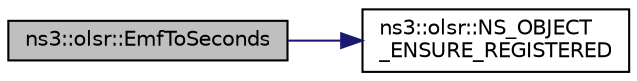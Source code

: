 digraph "ns3::olsr::EmfToSeconds"
{
  edge [fontname="Helvetica",fontsize="10",labelfontname="Helvetica",labelfontsize="10"];
  node [fontname="Helvetica",fontsize="10",shape=record];
  rankdir="LR";
  Node1 [label="ns3::olsr::EmfToSeconds",height=0.2,width=0.4,color="black", fillcolor="grey75", style="filled", fontcolor="black"];
  Node1 -> Node2 [color="midnightblue",fontsize="10",style="solid"];
  Node2 [label="ns3::olsr::NS_OBJECT\l_ENSURE_REGISTERED",height=0.2,width=0.4,color="black", fillcolor="white", style="filled",URL="$d0/dc2/namespacens3_1_1olsr.html#a8ab14d3afb0e0ca3b550d000562d49c3"];
}
